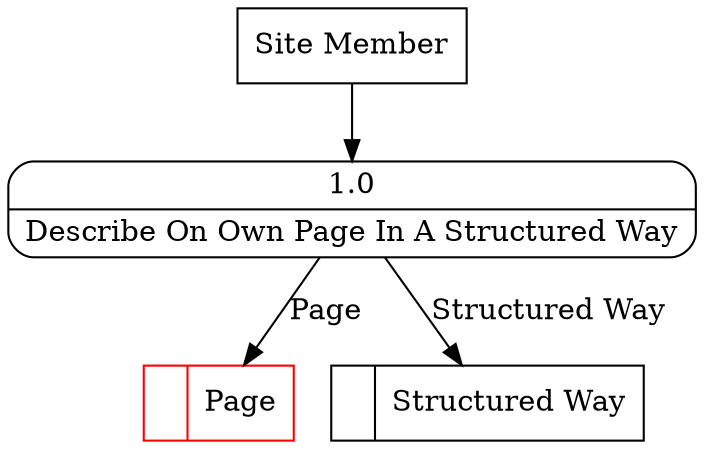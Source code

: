 digraph dfd2{ 
node[shape=record]
200 [label="<f0>  |<f1> Page " color=red];
201 [label="<f0>  |<f1> Structured Way " ];
202 [label="Site Member" shape=box];
203 [label="{<f0> 1.0|<f1> Describe On Own Page In A Structured Way }" shape=Mrecord];
202 -> 203
203 -> 200 [label="Page"]
203 -> 201 [label="Structured Way"]
}
